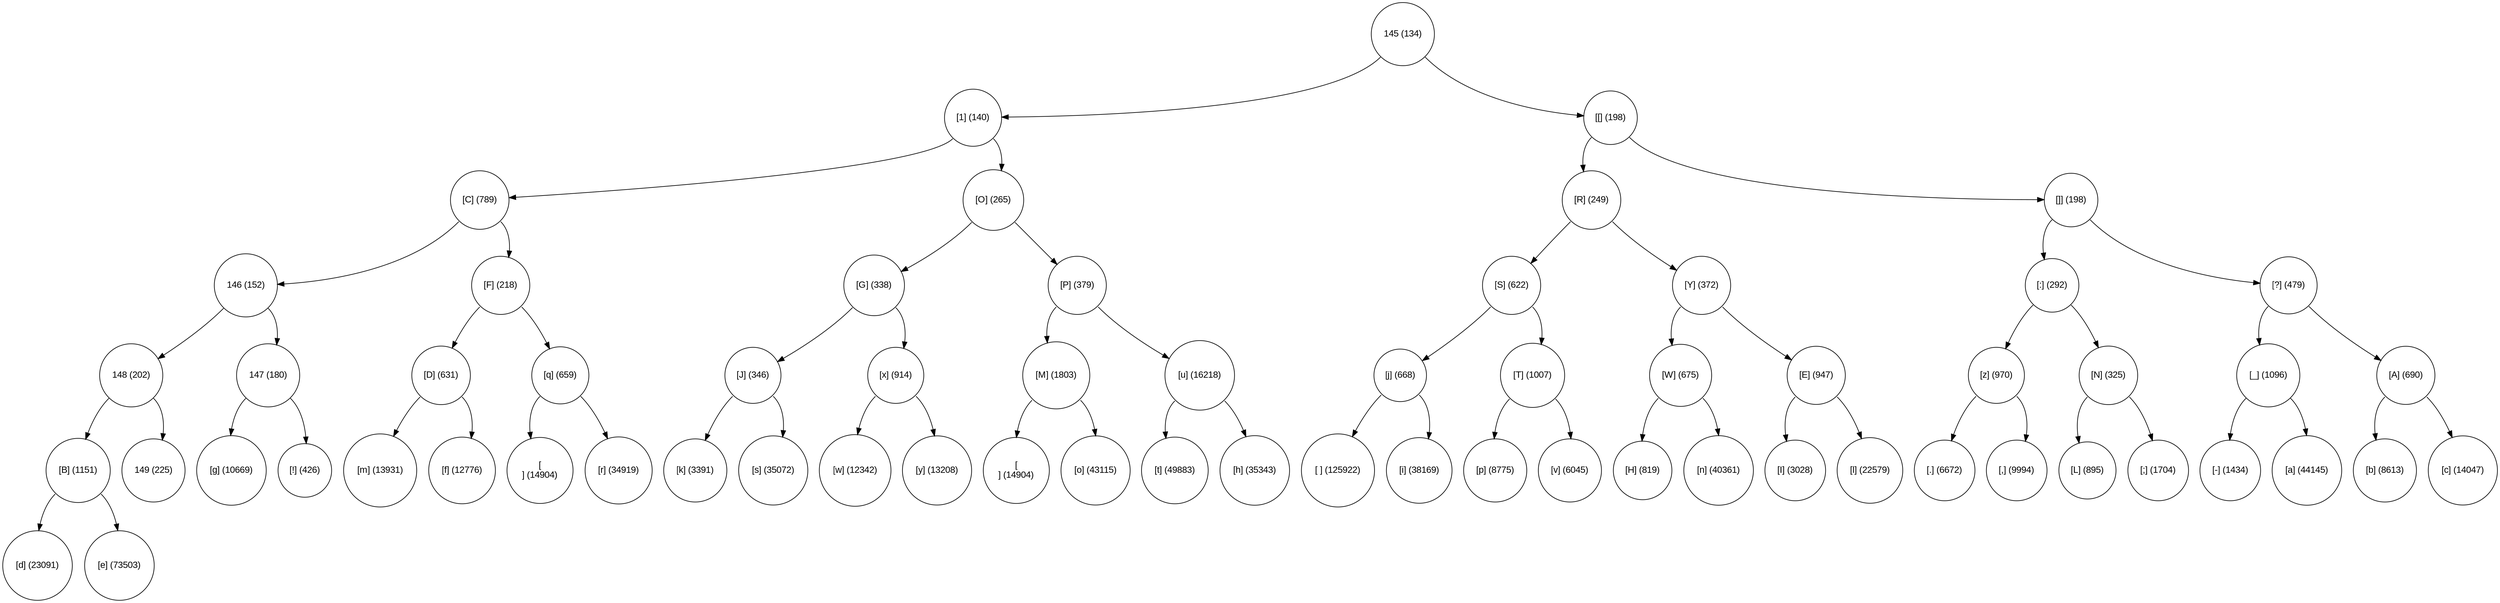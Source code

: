 digraph move_down {
	node [fontname="Arial", shape="circle", width=0.5]; 

	0 [label = "145 (134)"];
	0:sw -> 1;
	1 [label = "[1] (140)"];
	1:sw -> 3;
	3 [label = "[C] (789)"];
	3:sw -> 7;
	7 [label = "146 (152)"];
	7:sw -> 15;
	15 [label = "148 (202)"];
	15:sw -> 31;
	31 [label = "[B] (1151)"];
	31:sw -> 63;
	63 [label = "[d] (23091)"];
	31:se -> 64;
	64 [label = "[e] (73503)"];
	15:se -> 32;
	32 [label = "149 (225)"];
	7:se -> 16;
	16 [label = "147 (180)"];
	16:sw -> 33;
	33 [label = "[g] (10669)"];
	16:se -> 34;
	34 [label = "[!] (426)"];
	3:se -> 8;
	8 [label = "[F] (218)"];
	8:sw -> 17;
	17 [label = "[D] (631)"];
	17:sw -> 35;
	35 [label = "[m] (13931)"];
	17:se -> 36;
	36 [label = "[f] (12776)"];
	8:se -> 18;
	18 [label = "[q] (659)"];
	18:sw -> 37;
	37 [label = "[
] (14904)"];
	18:se -> 38;
	38 [label = "[r] (34919)"];
	1:se -> 4;
	4 [label = "[O] (265)"];
	4:sw -> 9;
	9 [label = "[G] (338)"];
	9:sw -> 19;
	19 [label = "[J] (346)"];
	19:sw -> 39;
	39 [label = "[k] (3391)"];
	19:se -> 40;
	40 [label = "[s] (35072)"];
	9:se -> 20;
	20 [label = "[x] (914)"];
	20:sw -> 41;
	41 [label = "[w] (12342)"];
	20:se -> 42;
	42 [label = "[y] (13208)"];
	4:se -> 10;
	10 [label = "[P] (379)"];
	10:sw -> 21;
	21 [label = "[M] (1803)"];
	21:sw -> 43;
	43 [label = "[] (14904)"];
	21:se -> 44;
	44 [label = "[o] (43115)"];
	10:se -> 22;
	22 [label = "[u] (16218)"];
	22:sw -> 45;
	45 [label = "[t] (49883)"];
	22:se -> 46;
	46 [label = "[h] (35343)"];
	0:se -> 2;
	2 [label = "[[] (198)"];
	2:sw -> 5;
	5 [label = "[R] (249)"];
	5:sw -> 11;
	11 [label = "[S] (622)"];
	11:sw -> 23;
	23 [label = "[j] (668)"];
	23:sw -> 47;
	47 [label = "[ ] (125922)"];
	23:se -> 48;
	48 [label = "[i] (38169)"];
	11:se -> 24;
	24 [label = "[T] (1007)"];
	24:sw -> 49;
	49 [label = "[p] (8775)"];
	24:se -> 50;
	50 [label = "[v] (6045)"];
	5:se -> 12;
	12 [label = "[Y] (372)"];
	12:sw -> 25;
	25 [label = "[W] (675)"];
	25:sw -> 51;
	51 [label = "[H] (819)"];
	25:se -> 52;
	52 [label = "[n] (40361)"];
	12:se -> 26;
	26 [label = "[E] (947)"];
	26:sw -> 53;
	53 [label = "[I] (3028)"];
	26:se -> 54;
	54 [label = "[l] (22579)"];
	2:se -> 6;
	6 [label = "[]] (198)"];
	6:sw -> 13;
	13 [label = "[:] (292)"];
	13:sw -> 27;
	27 [label = "[z] (970)"];
	27:sw -> 55;
	55 [label = "[.] (6672)"];
	27:se -> 56;
	56 [label = "[,] (9994)"];
	13:se -> 28;
	28 [label = "[N] (325)"];
	28:sw -> 57;
	57 [label = "[L] (895)"];
	28:se -> 58;
	58 [label = "[;] (1704)"];
	6:se -> 14;
	14 [label = "[?] (479)"];
	14:sw -> 29;
	29 [label = "[_] (1096)"];
	29:sw -> 59;
	59 [label = "[-] (1434)"];
	29:se -> 60;
	60 [label = "[a] (44145)"];
	14:se -> 30;
	30 [label = "[A] (690)"];
	30:sw -> 61;
	61 [label = "[b] (8613)"];
	30:se -> 62;
	62 [label = "[c] (14047)"];
}
